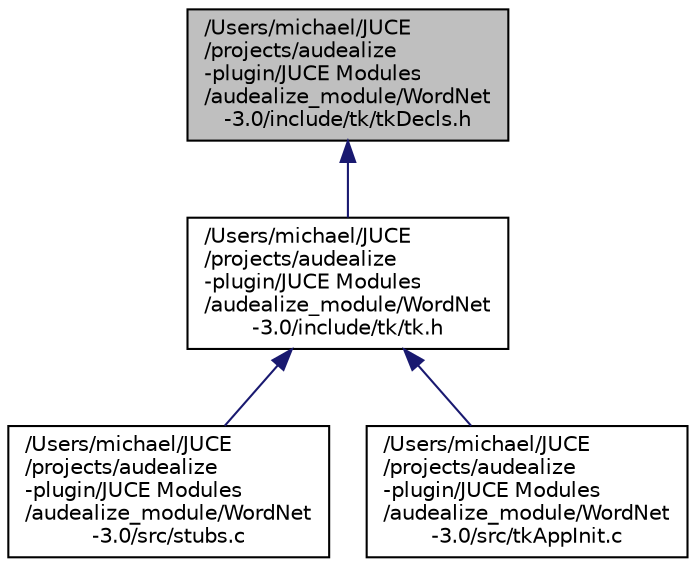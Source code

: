 digraph "/Users/michael/JUCE/projects/audealize-plugin/JUCE Modules/audealize_module/WordNet-3.0/include/tk/tkDecls.h"
{
  edge [fontname="Helvetica",fontsize="10",labelfontname="Helvetica",labelfontsize="10"];
  node [fontname="Helvetica",fontsize="10",shape=record];
  Node1 [label="/Users/michael/JUCE\l/projects/audealize\l-plugin/JUCE Modules\l/audealize_module/WordNet\l-3.0/include/tk/tkDecls.h",height=0.2,width=0.4,color="black", fillcolor="grey75", style="filled", fontcolor="black"];
  Node1 -> Node2 [dir="back",color="midnightblue",fontsize="10",style="solid",fontname="Helvetica"];
  Node2 [label="/Users/michael/JUCE\l/projects/audealize\l-plugin/JUCE Modules\l/audealize_module/WordNet\l-3.0/include/tk/tk.h",height=0.2,width=0.4,color="black", fillcolor="white", style="filled",URL="$tk_8h.html"];
  Node2 -> Node3 [dir="back",color="midnightblue",fontsize="10",style="solid",fontname="Helvetica"];
  Node3 [label="/Users/michael/JUCE\l/projects/audealize\l-plugin/JUCE Modules\l/audealize_module/WordNet\l-3.0/src/stubs.c",height=0.2,width=0.4,color="black", fillcolor="white", style="filled",URL="$stubs_8c.html"];
  Node2 -> Node4 [dir="back",color="midnightblue",fontsize="10",style="solid",fontname="Helvetica"];
  Node4 [label="/Users/michael/JUCE\l/projects/audealize\l-plugin/JUCE Modules\l/audealize_module/WordNet\l-3.0/src/tkAppInit.c",height=0.2,width=0.4,color="black", fillcolor="white", style="filled",URL="$tk_app_init_8c.html"];
}

